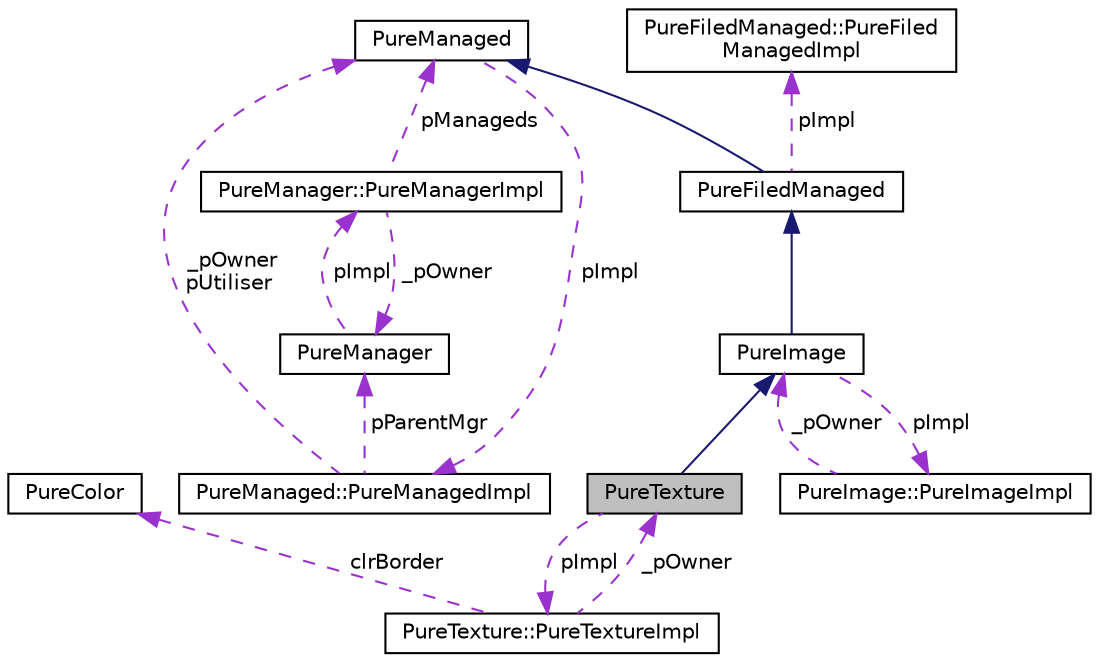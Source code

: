 digraph "PureTexture"
{
 // LATEX_PDF_SIZE
  edge [fontname="Helvetica",fontsize="10",labelfontname="Helvetica",labelfontsize="10"];
  node [fontname="Helvetica",fontsize="10",shape=record];
  Node1 [label="PureTexture",height=0.2,width=0.4,color="black", fillcolor="grey75", style="filled", fontcolor="black",tooltip="Texture-representing class."];
  Node2 -> Node1 [dir="back",color="midnightblue",fontsize="10",style="solid",fontname="Helvetica"];
  Node2 [label="PureImage",height=0.2,width=0.4,color="black", fillcolor="white", style="filled",URL="$class_pure_image.html",tooltip="Image class."];
  Node3 -> Node2 [dir="back",color="midnightblue",fontsize="10",style="solid",fontname="Helvetica"];
  Node3 [label="PureFiledManaged",height=0.2,width=0.4,color="black", fillcolor="white", style="filled",URL="$class_pure_filed_managed.html",tooltip="Managed loaded from / saved to a file."];
  Node4 -> Node3 [dir="back",color="midnightblue",fontsize="10",style="solid",fontname="Helvetica"];
  Node4 [label="PureManaged",height=0.2,width=0.4,color="black", fillcolor="white", style="filled",URL="$class_pure_managed.html",tooltip="Ancestor class for managed classes."];
  Node5 -> Node4 [dir="back",color="darkorchid3",fontsize="10",style="dashed",label=" pImpl" ,fontname="Helvetica"];
  Node5 [label="PureManaged::PureManagedImpl",height=0.2,width=0.4,color="black", fillcolor="white", style="filled",URL="$class_pure_managed_1_1_pure_managed_impl.html",tooltip=" "];
  Node4 -> Node5 [dir="back",color="darkorchid3",fontsize="10",style="dashed",label=" _pOwner\npUtiliser" ,fontname="Helvetica"];
  Node6 -> Node5 [dir="back",color="darkorchid3",fontsize="10",style="dashed",label=" pParentMgr" ,fontname="Helvetica"];
  Node6 [label="PureManager",height=0.2,width=0.4,color="black", fillcolor="white", style="filled",URL="$class_pure_manager.html",tooltip="Ancestor class for manager classes."];
  Node7 -> Node6 [dir="back",color="darkorchid3",fontsize="10",style="dashed",label=" pImpl" ,fontname="Helvetica"];
  Node7 [label="PureManager::PureManagerImpl",height=0.2,width=0.4,color="black", fillcolor="white", style="filled",URL="$class_pure_manager_1_1_pure_manager_impl.html",tooltip=" "];
  Node6 -> Node7 [dir="back",color="darkorchid3",fontsize="10",style="dashed",label=" _pOwner" ,fontname="Helvetica"];
  Node4 -> Node7 [dir="back",color="darkorchid3",fontsize="10",style="dashed",label=" pManageds" ,fontname="Helvetica"];
  Node8 -> Node3 [dir="back",color="darkorchid3",fontsize="10",style="dashed",label=" pImpl" ,fontname="Helvetica"];
  Node8 [label="PureFiledManaged::PureFiled\lManagedImpl",height=0.2,width=0.4,color="black", fillcolor="white", style="filled",URL="$class_pure_filed_managed_1_1_pure_filed_managed_impl.html",tooltip="Managed loaded from / saved to a file."];
  Node9 -> Node2 [dir="back",color="darkorchid3",fontsize="10",style="dashed",label=" pImpl" ,fontname="Helvetica"];
  Node9 [label="PureImage::PureImageImpl",height=0.2,width=0.4,color="black", fillcolor="white", style="filled",URL="$class_pure_image_1_1_pure_image_impl.html",tooltip=" "];
  Node2 -> Node9 [dir="back",color="darkorchid3",fontsize="10",style="dashed",label=" _pOwner" ,fontname="Helvetica"];
  Node10 -> Node1 [dir="back",color="darkorchid3",fontsize="10",style="dashed",label=" pImpl" ,fontname="Helvetica"];
  Node10 [label="PureTexture::PureTextureImpl",height=0.2,width=0.4,color="black", fillcolor="white", style="filled",URL="$class_pure_texture_1_1_pure_texture_impl.html",tooltip=" "];
  Node1 -> Node10 [dir="back",color="darkorchid3",fontsize="10",style="dashed",label=" _pOwner" ,fontname="Helvetica"];
  Node11 -> Node10 [dir="back",color="darkorchid3",fontsize="10",style="dashed",label=" clrBorder" ,fontname="Helvetica"];
  Node11 [label="PureColor",height=0.2,width=0.4,color="black", fillcolor="white", style="filled",URL="$class_pure_color.html",tooltip="Pure color class."];
}
